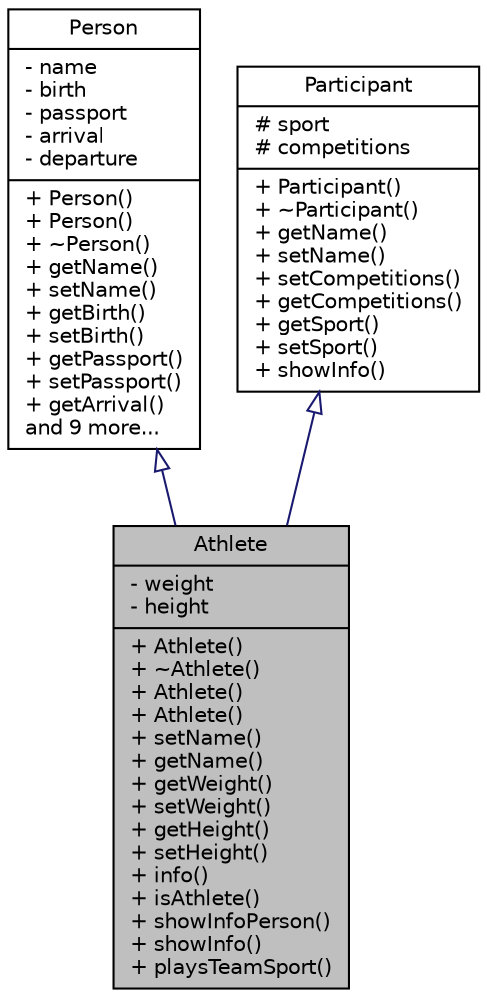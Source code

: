 digraph "Athlete"
{
 // LATEX_PDF_SIZE
  edge [fontname="Helvetica",fontsize="10",labelfontname="Helvetica",labelfontsize="10"];
  node [fontname="Helvetica",fontsize="10",shape=record];
  Node1 [label="{Athlete\n|- weight\l- height\l|+ Athlete()\l+ ~Athlete()\l+ Athlete()\l+ Athlete()\l+ setName()\l+ getName()\l+ getWeight()\l+ setWeight()\l+ getHeight()\l+ setHeight()\l+ info()\l+ isAthlete()\l+ showInfoPerson()\l+ showInfo()\l+ playsTeamSport()\l}",height=0.2,width=0.4,color="black", fillcolor="grey75", style="filled", fontcolor="black",tooltip=" "];
  Node2 -> Node1 [dir="back",color="midnightblue",fontsize="10",style="solid",arrowtail="onormal",fontname="Helvetica"];
  Node2 [label="{Person\n|- name\l- birth\l- passport\l- arrival\l- departure\l|+ Person()\l+ Person()\l+ ~Person()\l+ getName()\l+ setName()\l+ getBirth()\l+ setBirth()\l+ getPassport()\l+ setPassport()\l+ getArrival()\land 9 more...\l}",height=0.2,width=0.4,color="black", fillcolor="white", style="filled",URL="$class_person.html",tooltip=" "];
  Node3 -> Node1 [dir="back",color="midnightblue",fontsize="10",style="solid",arrowtail="onormal",fontname="Helvetica"];
  Node3 [label="{Participant\n|# sport\l# competitions\l|+ Participant()\l+ ~Participant()\l+ getName()\l+ setName()\l+ setCompetitions()\l+ getCompetitions()\l+ getSport()\l+ setSport()\l+ showInfo()\l}",height=0.2,width=0.4,color="black", fillcolor="white", style="filled",URL="$class_participant.html",tooltip=" "];
}
